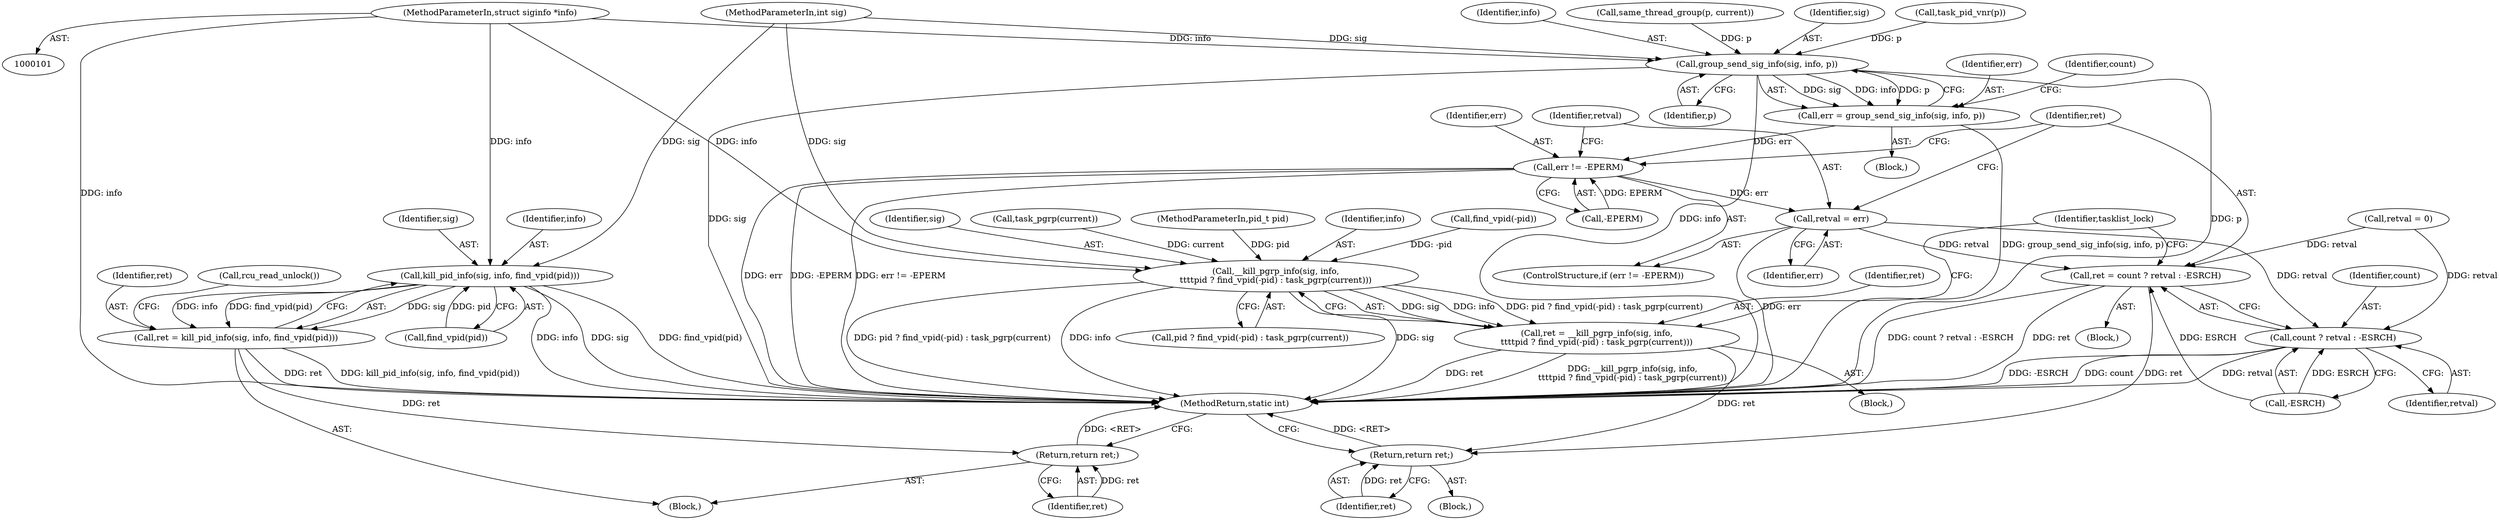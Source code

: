 digraph "0_linux_4ea77014af0d6205b05503d1c7aac6eace11d473@pointer" {
"1000103" [label="(MethodParameterIn,struct siginfo *info)"];
"1000115" [label="(Call,kill_pid_info(sig, info, find_vpid(pid)))"];
"1000113" [label="(Call,ret = kill_pid_info(sig, info, find_vpid(pid)))"];
"1000121" [label="(Return,return ret;)"];
"1000141" [label="(Call,__kill_pgrp_info(sig, info,\n\t\t\t\tpid ? find_vpid(-pid) : task_pgrp(current)))"];
"1000139" [label="(Call,ret = __kill_pgrp_info(sig, info,\n\t\t\t\tpid ? find_vpid(-pid) : task_pgrp(current)))"];
"1000201" [label="(Return,return ret;)"];
"1000177" [label="(Call,group_send_sig_info(sig, info, p))"];
"1000175" [label="(Call,err = group_send_sig_info(sig, info, p))"];
"1000184" [label="(Call,err != -EPERM)"];
"1000188" [label="(Call,retval = err)"];
"1000191" [label="(Call,ret = count ? retval : -ESRCH)"];
"1000193" [label="(Call,count ? retval : -ESRCH)"];
"1000180" [label="(Identifier,p)"];
"1000188" [label="(Call,retval = err)"];
"1000170" [label="(Call,same_thread_group(p, current))"];
"1000190" [label="(Identifier,err)"];
"1000116" [label="(Identifier,sig)"];
"1000192" [label="(Identifier,ret)"];
"1000121" [label="(Return,return ret;)"];
"1000144" [label="(Call,pid ? find_vpid(-pid) : task_pgrp(current))"];
"1000183" [label="(ControlStructure,if (err != -EPERM))"];
"1000114" [label="(Identifier,ret)"];
"1000193" [label="(Call,count ? retval : -ESRCH)"];
"1000178" [label="(Identifier,sig)"];
"1000200" [label="(Identifier,tasklist_lock)"];
"1000138" [label="(Block,)"];
"1000184" [label="(Call,err != -EPERM)"];
"1000194" [label="(Identifier,count)"];
"1000142" [label="(Identifier,sig)"];
"1000186" [label="(Call,-EPERM)"];
"1000105" [label="(Block,)"];
"1000113" [label="(Call,ret = kill_pid_info(sig, info, find_vpid(pid)))"];
"1000185" [label="(Identifier,err)"];
"1000102" [label="(MethodParameterIn,int sig)"];
"1000152" [label="(Block,)"];
"1000196" [label="(Call,-ESRCH)"];
"1000115" [label="(Call,kill_pid_info(sig, info, find_vpid(pid)))"];
"1000117" [label="(Identifier,info)"];
"1000202" [label="(Identifier,ret)"];
"1000166" [label="(Call,task_pid_vnr(p))"];
"1000176" [label="(Identifier,err)"];
"1000149" [label="(Call,task_pgrp(current))"];
"1000111" [label="(Block,)"];
"1000118" [label="(Call,find_vpid(pid))"];
"1000140" [label="(Identifier,ret)"];
"1000189" [label="(Identifier,retval)"];
"1000203" [label="(MethodReturn,static int)"];
"1000195" [label="(Identifier,retval)"];
"1000141" [label="(Call,__kill_pgrp_info(sig, info,\n\t\t\t\tpid ? find_vpid(-pid) : task_pgrp(current)))"];
"1000104" [label="(MethodParameterIn,pid_t pid)"];
"1000120" [label="(Call,rcu_read_unlock())"];
"1000173" [label="(Block,)"];
"1000143" [label="(Identifier,info)"];
"1000182" [label="(Identifier,count)"];
"1000122" [label="(Identifier,ret)"];
"1000139" [label="(Call,ret = __kill_pgrp_info(sig, info,\n\t\t\t\tpid ? find_vpid(-pid) : task_pgrp(current)))"];
"1000201" [label="(Return,return ret;)"];
"1000191" [label="(Call,ret = count ? retval : -ESRCH)"];
"1000179" [label="(Identifier,info)"];
"1000177" [label="(Call,group_send_sig_info(sig, info, p))"];
"1000103" [label="(MethodParameterIn,struct siginfo *info)"];
"1000175" [label="(Call,err = group_send_sig_info(sig, info, p))"];
"1000146" [label="(Call,find_vpid(-pid))"];
"1000154" [label="(Call,retval = 0)"];
"1000103" -> "1000101"  [label="AST: "];
"1000103" -> "1000203"  [label="DDG: info"];
"1000103" -> "1000115"  [label="DDG: info"];
"1000103" -> "1000141"  [label="DDG: info"];
"1000103" -> "1000177"  [label="DDG: info"];
"1000115" -> "1000113"  [label="AST: "];
"1000115" -> "1000118"  [label="CFG: "];
"1000116" -> "1000115"  [label="AST: "];
"1000117" -> "1000115"  [label="AST: "];
"1000118" -> "1000115"  [label="AST: "];
"1000113" -> "1000115"  [label="CFG: "];
"1000115" -> "1000203"  [label="DDG: find_vpid(pid)"];
"1000115" -> "1000203"  [label="DDG: info"];
"1000115" -> "1000203"  [label="DDG: sig"];
"1000115" -> "1000113"  [label="DDG: sig"];
"1000115" -> "1000113"  [label="DDG: info"];
"1000115" -> "1000113"  [label="DDG: find_vpid(pid)"];
"1000102" -> "1000115"  [label="DDG: sig"];
"1000118" -> "1000115"  [label="DDG: pid"];
"1000113" -> "1000111"  [label="AST: "];
"1000114" -> "1000113"  [label="AST: "];
"1000120" -> "1000113"  [label="CFG: "];
"1000113" -> "1000203"  [label="DDG: ret"];
"1000113" -> "1000203"  [label="DDG: kill_pid_info(sig, info, find_vpid(pid))"];
"1000113" -> "1000121"  [label="DDG: ret"];
"1000121" -> "1000111"  [label="AST: "];
"1000121" -> "1000122"  [label="CFG: "];
"1000122" -> "1000121"  [label="AST: "];
"1000203" -> "1000121"  [label="CFG: "];
"1000121" -> "1000203"  [label="DDG: <RET>"];
"1000122" -> "1000121"  [label="DDG: ret"];
"1000141" -> "1000139"  [label="AST: "];
"1000141" -> "1000144"  [label="CFG: "];
"1000142" -> "1000141"  [label="AST: "];
"1000143" -> "1000141"  [label="AST: "];
"1000144" -> "1000141"  [label="AST: "];
"1000139" -> "1000141"  [label="CFG: "];
"1000141" -> "1000203"  [label="DDG: sig"];
"1000141" -> "1000203"  [label="DDG: pid ? find_vpid(-pid) : task_pgrp(current)"];
"1000141" -> "1000203"  [label="DDG: info"];
"1000141" -> "1000139"  [label="DDG: sig"];
"1000141" -> "1000139"  [label="DDG: info"];
"1000141" -> "1000139"  [label="DDG: pid ? find_vpid(-pid) : task_pgrp(current)"];
"1000102" -> "1000141"  [label="DDG: sig"];
"1000104" -> "1000141"  [label="DDG: pid"];
"1000146" -> "1000141"  [label="DDG: -pid"];
"1000149" -> "1000141"  [label="DDG: current"];
"1000139" -> "1000138"  [label="AST: "];
"1000140" -> "1000139"  [label="AST: "];
"1000200" -> "1000139"  [label="CFG: "];
"1000139" -> "1000203"  [label="DDG: __kill_pgrp_info(sig, info,\n\t\t\t\tpid ? find_vpid(-pid) : task_pgrp(current))"];
"1000139" -> "1000203"  [label="DDG: ret"];
"1000139" -> "1000201"  [label="DDG: ret"];
"1000201" -> "1000105"  [label="AST: "];
"1000201" -> "1000202"  [label="CFG: "];
"1000202" -> "1000201"  [label="AST: "];
"1000203" -> "1000201"  [label="CFG: "];
"1000201" -> "1000203"  [label="DDG: <RET>"];
"1000202" -> "1000201"  [label="DDG: ret"];
"1000191" -> "1000201"  [label="DDG: ret"];
"1000177" -> "1000175"  [label="AST: "];
"1000177" -> "1000180"  [label="CFG: "];
"1000178" -> "1000177"  [label="AST: "];
"1000179" -> "1000177"  [label="AST: "];
"1000180" -> "1000177"  [label="AST: "];
"1000175" -> "1000177"  [label="CFG: "];
"1000177" -> "1000203"  [label="DDG: sig"];
"1000177" -> "1000203"  [label="DDG: info"];
"1000177" -> "1000203"  [label="DDG: p"];
"1000177" -> "1000175"  [label="DDG: sig"];
"1000177" -> "1000175"  [label="DDG: info"];
"1000177" -> "1000175"  [label="DDG: p"];
"1000102" -> "1000177"  [label="DDG: sig"];
"1000166" -> "1000177"  [label="DDG: p"];
"1000170" -> "1000177"  [label="DDG: p"];
"1000175" -> "1000173"  [label="AST: "];
"1000176" -> "1000175"  [label="AST: "];
"1000182" -> "1000175"  [label="CFG: "];
"1000175" -> "1000203"  [label="DDG: group_send_sig_info(sig, info, p)"];
"1000175" -> "1000184"  [label="DDG: err"];
"1000184" -> "1000183"  [label="AST: "];
"1000184" -> "1000186"  [label="CFG: "];
"1000185" -> "1000184"  [label="AST: "];
"1000186" -> "1000184"  [label="AST: "];
"1000189" -> "1000184"  [label="CFG: "];
"1000192" -> "1000184"  [label="CFG: "];
"1000184" -> "1000203"  [label="DDG: err"];
"1000184" -> "1000203"  [label="DDG: -EPERM"];
"1000184" -> "1000203"  [label="DDG: err != -EPERM"];
"1000186" -> "1000184"  [label="DDG: EPERM"];
"1000184" -> "1000188"  [label="DDG: err"];
"1000188" -> "1000183"  [label="AST: "];
"1000188" -> "1000190"  [label="CFG: "];
"1000189" -> "1000188"  [label="AST: "];
"1000190" -> "1000188"  [label="AST: "];
"1000192" -> "1000188"  [label="CFG: "];
"1000188" -> "1000203"  [label="DDG: err"];
"1000188" -> "1000191"  [label="DDG: retval"];
"1000188" -> "1000193"  [label="DDG: retval"];
"1000191" -> "1000152"  [label="AST: "];
"1000191" -> "1000193"  [label="CFG: "];
"1000192" -> "1000191"  [label="AST: "];
"1000193" -> "1000191"  [label="AST: "];
"1000200" -> "1000191"  [label="CFG: "];
"1000191" -> "1000203"  [label="DDG: count ? retval : -ESRCH"];
"1000191" -> "1000203"  [label="DDG: ret"];
"1000154" -> "1000191"  [label="DDG: retval"];
"1000196" -> "1000191"  [label="DDG: ESRCH"];
"1000193" -> "1000195"  [label="CFG: "];
"1000193" -> "1000196"  [label="CFG: "];
"1000194" -> "1000193"  [label="AST: "];
"1000195" -> "1000193"  [label="AST: "];
"1000196" -> "1000193"  [label="AST: "];
"1000193" -> "1000203"  [label="DDG: count"];
"1000193" -> "1000203"  [label="DDG: retval"];
"1000193" -> "1000203"  [label="DDG: -ESRCH"];
"1000154" -> "1000193"  [label="DDG: retval"];
"1000196" -> "1000193"  [label="DDG: ESRCH"];
}
